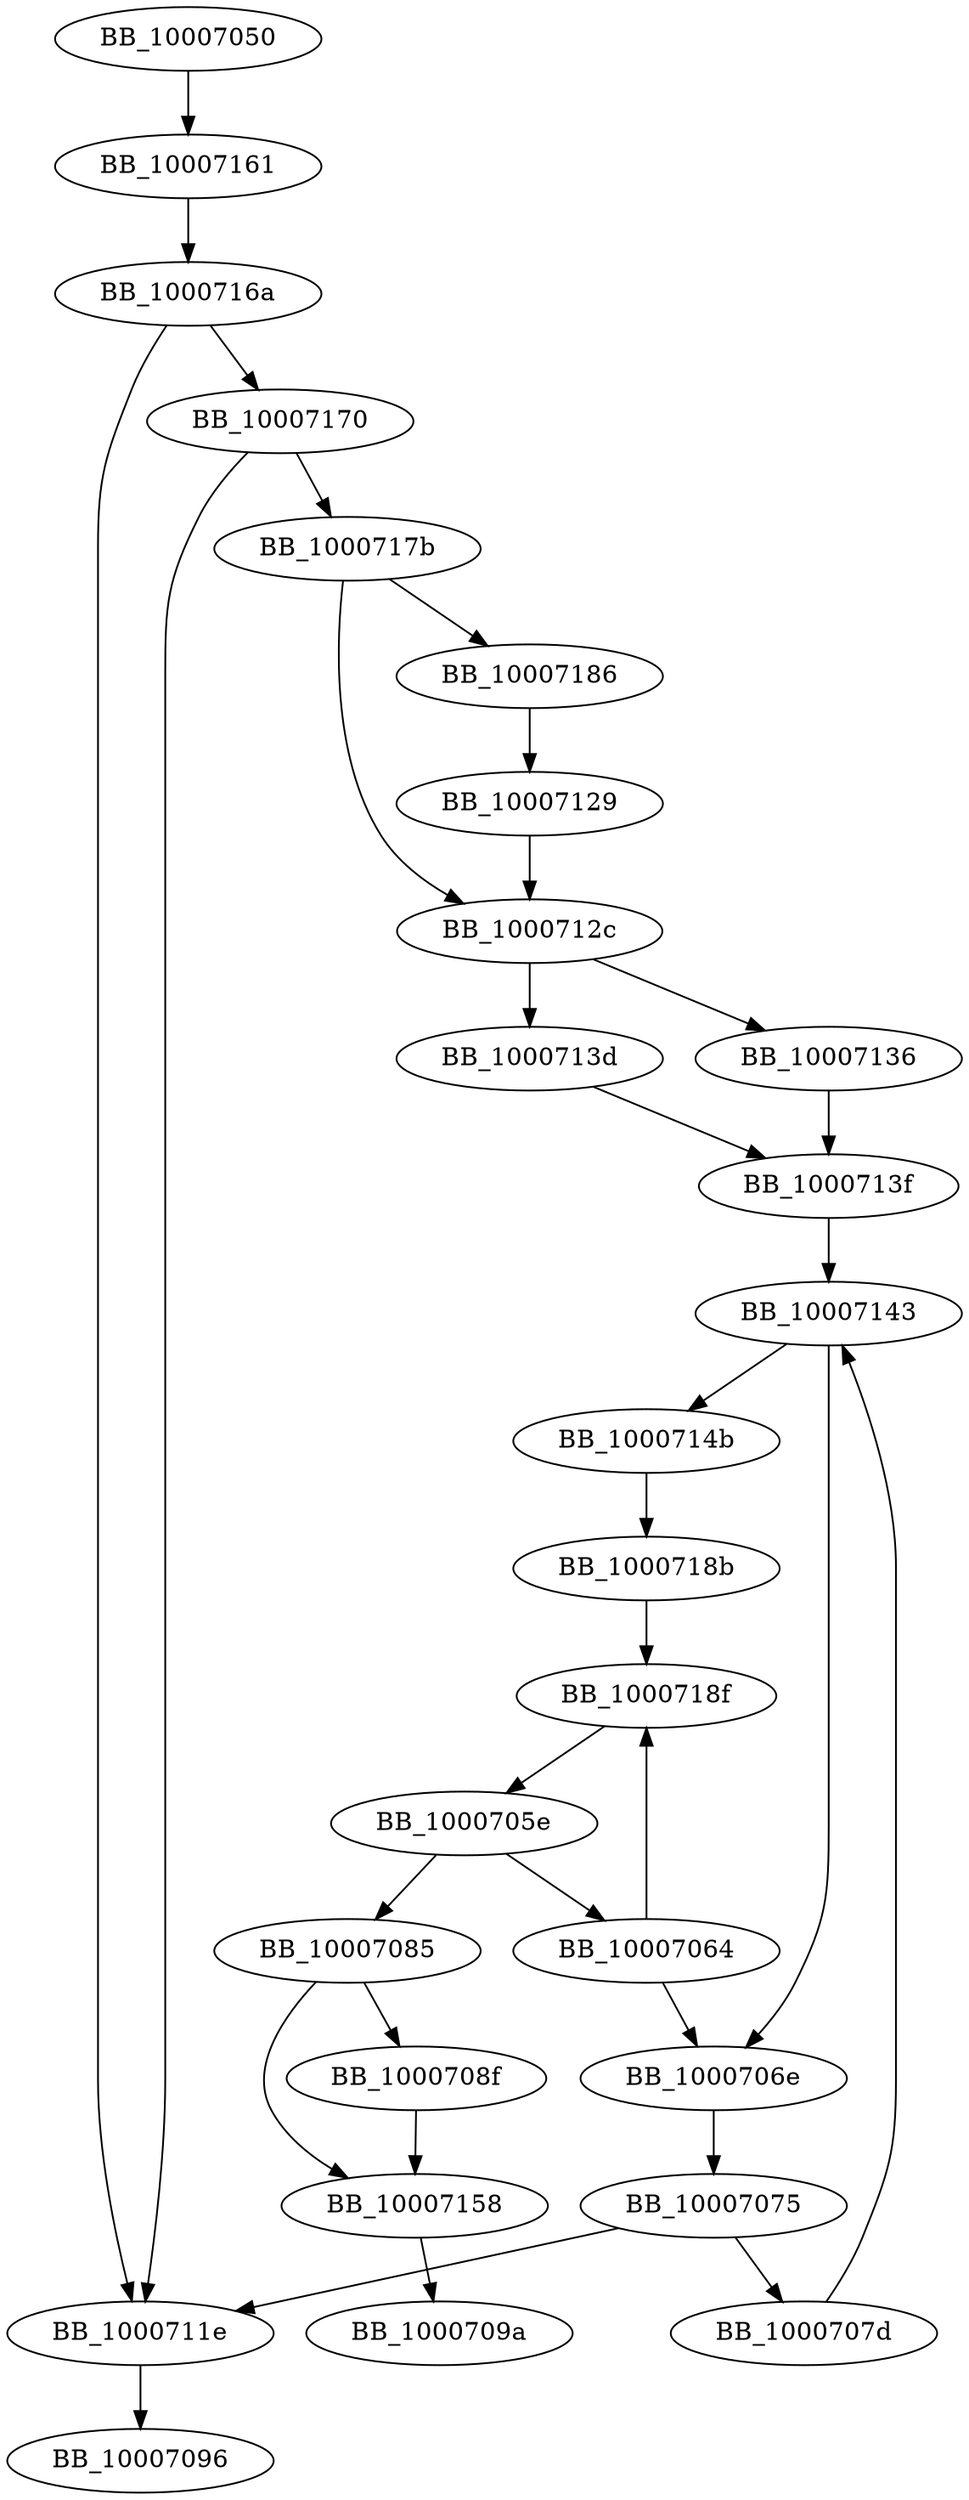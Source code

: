 DiGraph sub_10007050{
BB_10007050->BB_10007161
BB_1000705e->BB_10007064
BB_1000705e->BB_10007085
BB_10007064->BB_1000706e
BB_10007064->BB_1000718f
BB_1000706e->BB_10007075
BB_10007075->BB_1000707d
BB_10007075->BB_1000711e
BB_1000707d->BB_10007143
BB_10007085->BB_1000708f
BB_10007085->BB_10007158
BB_1000708f->BB_10007158
BB_1000711e->BB_10007096
BB_10007129->BB_1000712c
BB_1000712c->BB_10007136
BB_1000712c->BB_1000713d
BB_10007136->BB_1000713f
BB_1000713d->BB_1000713f
BB_1000713f->BB_10007143
BB_10007143->BB_1000706e
BB_10007143->BB_1000714b
BB_1000714b->BB_1000718b
BB_10007158->BB_1000709a
BB_10007161->BB_1000716a
BB_1000716a->BB_1000711e
BB_1000716a->BB_10007170
BB_10007170->BB_1000711e
BB_10007170->BB_1000717b
BB_1000717b->BB_1000712c
BB_1000717b->BB_10007186
BB_10007186->BB_10007129
BB_1000718b->BB_1000718f
BB_1000718f->BB_1000705e
}
